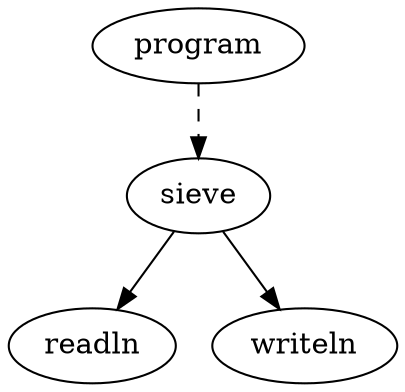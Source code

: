 digraph call_graph {
  program;
  program -> sieve [ style = dashed ];
  sieve -> readln;
  sieve -> writeln;
}
